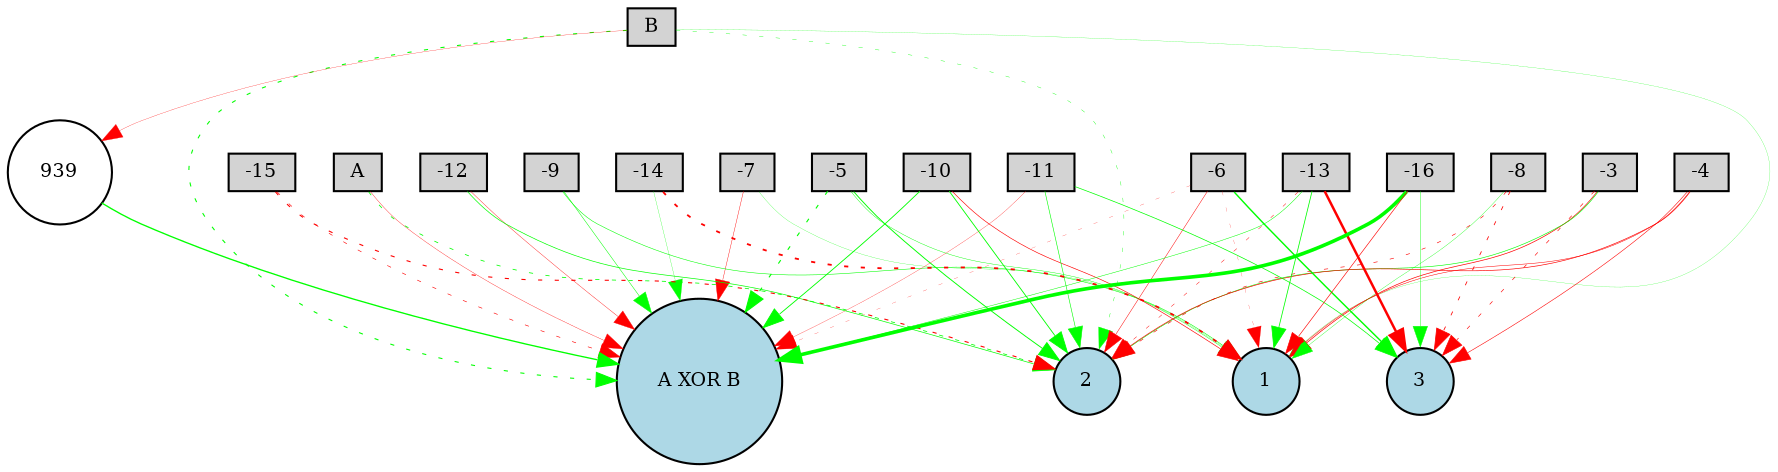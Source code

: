 digraph {
	node [fontsize=9 height=0.2 shape=circle width=0.2]
	A [fillcolor=lightgray shape=box style=filled]
	B [fillcolor=lightgray shape=box style=filled]
	-3 [fillcolor=lightgray shape=box style=filled]
	-4 [fillcolor=lightgray shape=box style=filled]
	-5 [fillcolor=lightgray shape=box style=filled]
	-6 [fillcolor=lightgray shape=box style=filled]
	-7 [fillcolor=lightgray shape=box style=filled]
	-8 [fillcolor=lightgray shape=box style=filled]
	-9 [fillcolor=lightgray shape=box style=filled]
	-10 [fillcolor=lightgray shape=box style=filled]
	-11 [fillcolor=lightgray shape=box style=filled]
	-12 [fillcolor=lightgray shape=box style=filled]
	-13 [fillcolor=lightgray shape=box style=filled]
	-14 [fillcolor=lightgray shape=box style=filled]
	-15 [fillcolor=lightgray shape=box style=filled]
	-16 [fillcolor=lightgray shape=box style=filled]
	"A XOR B" [fillcolor=lightblue style=filled]
	1 [fillcolor=lightblue style=filled]
	2 [fillcolor=lightblue style=filled]
	3 [fillcolor=lightblue style=filled]
	939 [fillcolor=white style=filled]
	A -> "A XOR B" [color=red penwidth=0.1662553726969121 style=solid]
	A -> 2 [color=green penwidth=0.37661178464140865 style=dotted]
	B -> "A XOR B" [color=green penwidth=0.5162850773991904 style=dotted]
	B -> 1 [color=green penwidth=0.10415644824822445 style=solid]
	B -> 2 [color=green penwidth=0.18223160536331134 style=dotted]
	-3 -> 1 [color=red penwidth=0.3300732042901028 style=solid]
	-3 -> 3 [color=red penwidth=0.3039390965232651 style=dotted]
	-4 -> 2 [color=red penwidth=0.31220084994814457 style=solid]
	-4 -> 3 [color=red penwidth=0.26875776504964066 style=solid]
	-5 -> "A XOR B" [color=green penwidth=0.5340005907954044 style=dotted]
	-5 -> 1 [color=green penwidth=0.20233216512989843 style=solid]
	-5 -> 2 [color=green penwidth=0.44862849899672874 style=solid]
	-6 -> "A XOR B" [color=red penwidth=0.10836811904201345 style=dotted]
	-6 -> 1 [color=red penwidth=0.10116682394196382 style=dotted]
	-6 -> 2 [color=red penwidth=0.231880319170243 style=solid]
	-6 -> 3 [color=green penwidth=0.681267265585553 style=solid]
	-7 -> 1 [color=green penwidth=0.11482510788035427 style=solid]
	-8 -> 2 [color=red penwidth=0.295712340620847 style=dotted]
	-8 -> 3 [color=red penwidth=0.3857726583757116 style=dotted]
	-9 -> 1 [color=green penwidth=0.25989003313852344 style=solid]
	-10 -> "A XOR B" [color=green penwidth=0.4250537322149449 style=solid]
	-10 -> 1 [color=red penwidth=0.30086534462574727 style=solid]
	-10 -> 2 [color=green penwidth=0.41828883585625076 style=solid]
	-11 -> "A XOR B" [color=red penwidth=0.13287504208347456 style=solid]
	-11 -> 2 [color=green penwidth=0.28427486438548816 style=solid]
	-11 -> 3 [color=green penwidth=0.3403989244701663 style=solid]
	-12 -> "A XOR B" [color=red penwidth=0.18147979724579616 style=solid]
	-12 -> 2 [color=green penwidth=0.3284551840128276 style=solid]
	-13 -> "A XOR B" [color=green penwidth=0.23171381950212727 style=solid]
	-13 -> 1 [color=green penwidth=0.379773706341736 style=solid]
	-13 -> 2 [color=red penwidth=0.21962055524925167 style=dotted]
	-13 -> 3 [color=red penwidth=1.1895349339347943 style=solid]
	-14 -> "A XOR B" [color=green penwidth=0.12894641947654392 style=solid]
	-14 -> 1 [color=red penwidth=0.8691642901430213 style=dotted]
	-15 -> "A XOR B" [color=red penwidth=0.2958029403778625 style=dotted]
	-15 -> 2 [color=red penwidth=0.5281329116235771 style=dotted]
	-16 -> "A XOR B" [color=green penwidth=1.739397500306992 style=solid]
	-16 -> 1 [color=red penwidth=0.30316576571867204 style=solid]
	-16 -> 3 [color=green penwidth=0.19967972434093256 style=solid]
	-9 -> "A XOR B" [color=green penwidth=0.24041821758550336 style=solid]
	-3 -> 2 [color=green penwidth=0.29218750975310503 style=solid]
	-7 -> "A XOR B" [color=red penwidth=0.19546334612825478 style=solid]
	-4 -> 1 [color=red penwidth=0.240117767429411 style=solid]
	B -> 939 [color=red penwidth=0.12771759024292703 style=solid]
	939 -> "A XOR B" [color=green penwidth=0.6412308593857714 style=solid]
	-8 -> 1 [color=green penwidth=0.16228619530191496 style=solid]
}
